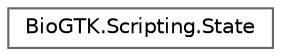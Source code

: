 digraph "Graphical Class Hierarchy"
{
 // LATEX_PDF_SIZE
  bgcolor="transparent";
  edge [fontname=Helvetica,fontsize=10,labelfontname=Helvetica,labelfontsize=10];
  node [fontname=Helvetica,fontsize=10,shape=box,height=0.2,width=0.4];
  rankdir="LR";
  Node0 [id="Node000000",label="BioGTK.Scripting.State",height=0.2,width=0.4,color="grey40", fillcolor="white", style="filled",URL="$class_bio_g_t_k_1_1_scripting_1_1_state.html",tooltip=" "];
}
